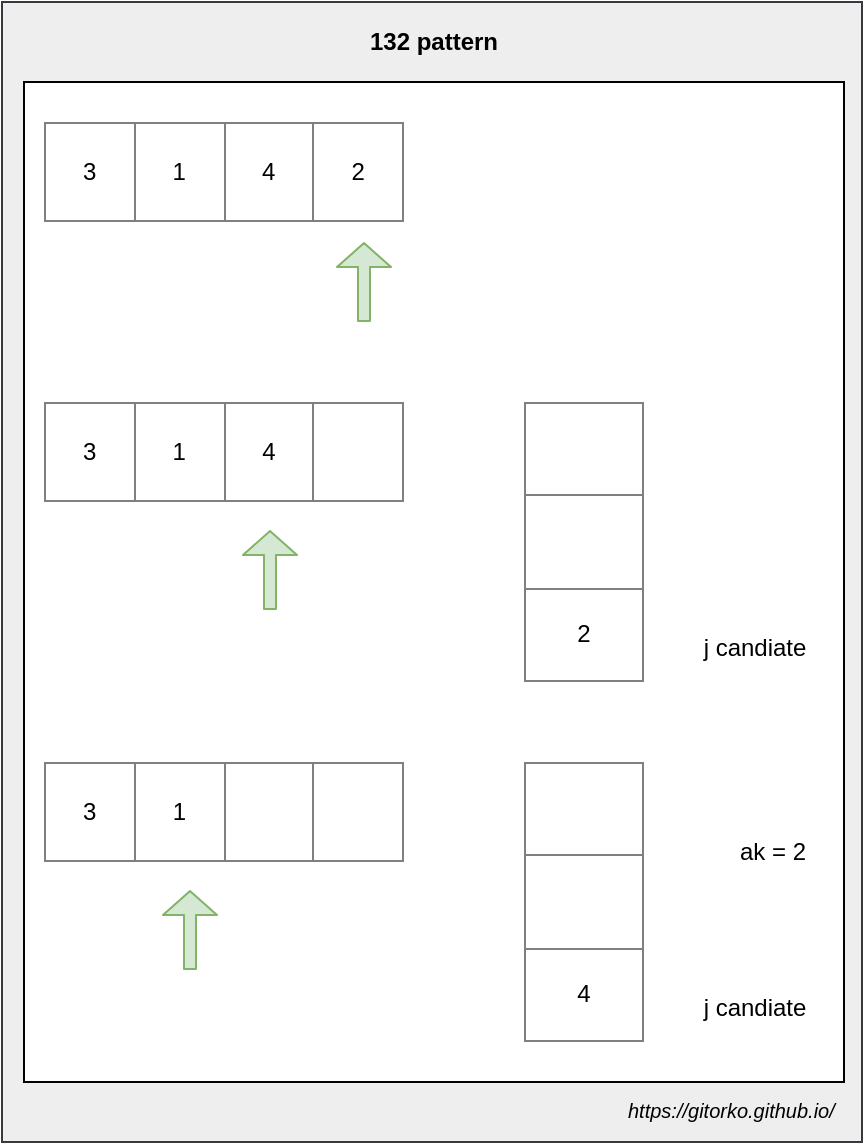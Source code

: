 <mxfile version="12.6.5" type="device"><diagram id="JSfkUI78tdQz0ScLL1YJ" name="Page-1"><mxGraphModel dx="981" dy="732" grid="1" gridSize="10" guides="1" tooltips="1" connect="1" arrows="1" fold="1" page="1" pageScale="1" pageWidth="500" pageHeight="1200" math="0" shadow="0"><root><mxCell id="0"/><mxCell id="1" parent="0"/><mxCell id="rrZSOhZNXlN57e3CZIym-17" value="" style="rounded=0;whiteSpace=wrap;html=1;fillColor=#eeeeee;strokeColor=#36393d;" vertex="1" parent="1"><mxGeometry x="40" y="50" width="430" height="570" as="geometry"/></mxCell><mxCell id="rrZSOhZNXlN57e3CZIym-16" value="" style="rounded=0;whiteSpace=wrap;html=1;" vertex="1" parent="1"><mxGeometry x="51" y="90" width="410" height="500" as="geometry"/></mxCell><mxCell id="rrZSOhZNXlN57e3CZIym-2" value="&lt;table border=&quot;1&quot; width=&quot;100%&quot; style=&quot;width: 100% ; height: 100% ; border-collapse: collapse&quot;&gt;&lt;tbody&gt;&lt;tr&gt;&lt;td align=&quot;center&quot;&gt;3&lt;/td&gt;&lt;td align=&quot;center&quot;&gt;1&lt;/td&gt;&lt;td align=&quot;center&quot;&gt;4&lt;/td&gt;&lt;td style=&quot;text-align: center&quot;&gt;2&lt;/td&gt;&lt;/tr&gt;&lt;/tbody&gt;&lt;/table&gt;" style="text;html=1;strokeColor=none;fillColor=none;overflow=fill;" vertex="1" parent="1"><mxGeometry x="61" y="110" width="180" height="50" as="geometry"/></mxCell><mxCell id="rrZSOhZNXlN57e3CZIym-3" value="" style="shape=flexArrow;endArrow=classic;html=1;width=6;endSize=3.67;fillColor=#d5e8d4;strokeColor=#82b366;" edge="1" parent="1"><mxGeometry width="50" height="50" relative="1" as="geometry"><mxPoint x="221" y="210" as="sourcePoint"/><mxPoint x="221" y="170" as="targetPoint"/></mxGeometry></mxCell><mxCell id="rrZSOhZNXlN57e3CZIym-4" value="&lt;table border=&quot;1&quot; width=&quot;100%&quot; style=&quot;width: 100% ; height: 100% ; border-collapse: collapse&quot;&gt;&lt;tbody&gt;&lt;tr&gt;&lt;td align=&quot;center&quot;&gt;3&lt;/td&gt;&lt;td align=&quot;center&quot;&gt;1&lt;/td&gt;&lt;td align=&quot;center&quot;&gt;4&lt;/td&gt;&lt;td style=&quot;text-align: center&quot;&gt;&amp;nbsp;&amp;nbsp;&lt;/td&gt;&lt;/tr&gt;&lt;/tbody&gt;&lt;/table&gt;" style="text;html=1;strokeColor=none;fillColor=none;overflow=fill;" vertex="1" parent="1"><mxGeometry x="61" y="250" width="180" height="50" as="geometry"/></mxCell><mxCell id="rrZSOhZNXlN57e3CZIym-5" value="" style="shape=flexArrow;endArrow=classic;html=1;width=6;endSize=3.67;fillColor=#d5e8d4;strokeColor=#82b366;" edge="1" parent="1"><mxGeometry width="50" height="50" relative="1" as="geometry"><mxPoint x="174" y="354" as="sourcePoint"/><mxPoint x="174" y="314" as="targetPoint"/></mxGeometry></mxCell><mxCell id="rrZSOhZNXlN57e3CZIym-7" value="&lt;table border=&quot;1&quot; width=&quot;100%&quot; style=&quot;width: 100% ; height: 100% ; border-collapse: collapse&quot;&gt;&lt;tbody&gt;&lt;tr&gt;&lt;td align=&quot;center&quot;&gt;&lt;br&gt;&lt;/td&gt;&lt;/tr&gt;&lt;tr&gt;&lt;td align=&quot;center&quot;&gt;&lt;br&gt;&lt;/td&gt;&lt;/tr&gt;&lt;tr&gt;&lt;td align=&quot;center&quot;&gt;2&lt;/td&gt;&lt;/tr&gt;&lt;/tbody&gt;&lt;/table&gt;" style="text;html=1;strokeColor=none;fillColor=none;overflow=fill;" vertex="1" parent="1"><mxGeometry x="301" y="250" width="60" height="140" as="geometry"/></mxCell><mxCell id="rrZSOhZNXlN57e3CZIym-8" value="j candiate" style="text;html=1;align=center;verticalAlign=middle;resizable=0;points=[];autosize=1;" vertex="1" parent="1"><mxGeometry x="381" y="363" width="70" height="20" as="geometry"/></mxCell><mxCell id="rrZSOhZNXlN57e3CZIym-11" value="&lt;table border=&quot;1&quot; width=&quot;100%&quot; style=&quot;width: 100% ; height: 100% ; border-collapse: collapse&quot;&gt;&lt;tbody&gt;&lt;tr&gt;&lt;td align=&quot;center&quot;&gt;3&lt;/td&gt;&lt;td align=&quot;center&quot;&gt;1&lt;/td&gt;&lt;td align=&quot;center&quot;&gt;&amp;nbsp;&amp;nbsp;&lt;/td&gt;&lt;td style=&quot;text-align: center&quot;&gt;&amp;nbsp;&amp;nbsp;&lt;/td&gt;&lt;/tr&gt;&lt;/tbody&gt;&lt;/table&gt;" style="text;html=1;strokeColor=none;fillColor=none;overflow=fill;" vertex="1" parent="1"><mxGeometry x="61" y="430" width="180" height="50" as="geometry"/></mxCell><mxCell id="rrZSOhZNXlN57e3CZIym-12" value="" style="shape=flexArrow;endArrow=classic;html=1;width=6;endSize=3.67;fillColor=#d5e8d4;strokeColor=#82b366;" edge="1" parent="1"><mxGeometry width="50" height="50" relative="1" as="geometry"><mxPoint x="134" y="534" as="sourcePoint"/><mxPoint x="134" y="494" as="targetPoint"/></mxGeometry></mxCell><mxCell id="rrZSOhZNXlN57e3CZIym-13" value="&lt;table border=&quot;1&quot; width=&quot;100%&quot; style=&quot;width: 100% ; height: 100% ; border-collapse: collapse&quot;&gt;&lt;tbody&gt;&lt;tr&gt;&lt;td align=&quot;center&quot;&gt;&lt;br&gt;&lt;/td&gt;&lt;/tr&gt;&lt;tr&gt;&lt;td align=&quot;center&quot;&gt;&lt;br&gt;&lt;/td&gt;&lt;/tr&gt;&lt;tr&gt;&lt;td align=&quot;center&quot;&gt;4&lt;/td&gt;&lt;/tr&gt;&lt;/tbody&gt;&lt;/table&gt;" style="text;html=1;strokeColor=none;fillColor=none;overflow=fill;" vertex="1" parent="1"><mxGeometry x="301" y="430" width="60" height="140" as="geometry"/></mxCell><mxCell id="rrZSOhZNXlN57e3CZIym-14" value="j candiate" style="text;html=1;align=center;verticalAlign=middle;resizable=0;points=[];autosize=1;" vertex="1" parent="1"><mxGeometry x="381" y="543" width="70" height="20" as="geometry"/></mxCell><mxCell id="rrZSOhZNXlN57e3CZIym-15" value="ak = 2" style="text;html=1;align=center;verticalAlign=middle;resizable=0;points=[];autosize=1;" vertex="1" parent="1"><mxGeometry x="400" y="465" width="50" height="20" as="geometry"/></mxCell><mxCell id="rrZSOhZNXlN57e3CZIym-18" value="132 pattern" style="text;html=1;strokeColor=none;fillColor=none;align=center;verticalAlign=middle;whiteSpace=wrap;rounded=0;fontStyle=1" vertex="1" parent="1"><mxGeometry x="194" y="60" width="124" height="20" as="geometry"/></mxCell><UserObject label="&lt;i&gt;&lt;font style=&quot;font-size: 10px&quot;&gt;https://gitorko.github.io/&lt;/font&gt;&lt;/i&gt;" link="https://gitorko.github.io/" id="rrZSOhZNXlN57e3CZIym-19"><mxCell style="text;html=1;" vertex="1" parent="1"><mxGeometry x="351" y="590" width="110" height="30" as="geometry"/></mxCell></UserObject></root></mxGraphModel></diagram></mxfile>